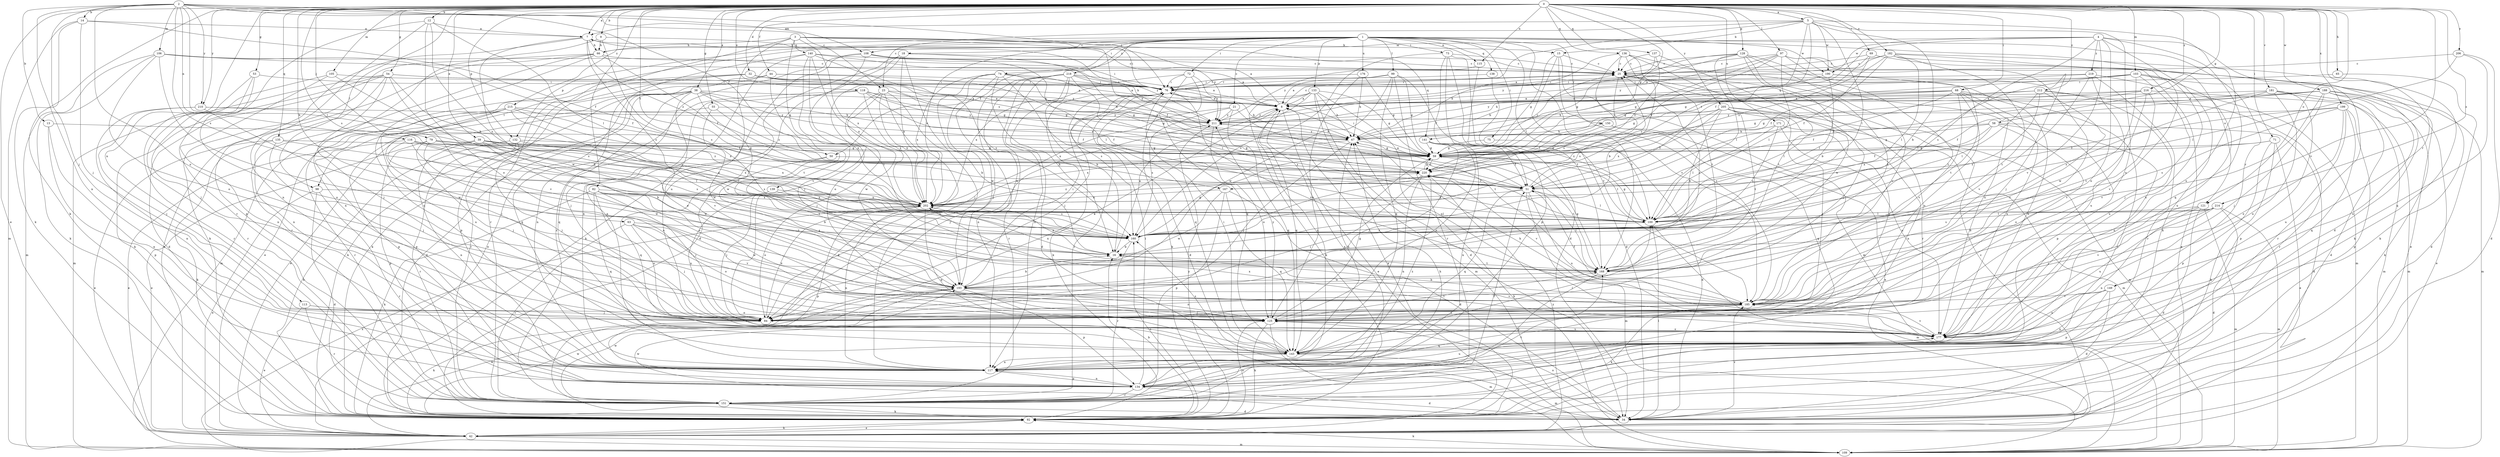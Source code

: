 strict digraph  {
0;
1;
2;
3;
4;
5;
7;
8;
9;
12;
13;
14;
15;
16;
18;
21;
23;
25;
32;
34;
38;
39;
42;
44;
50;
51;
53;
54;
55;
58;
59;
63;
65;
66;
67;
68;
69;
71;
72;
73;
74;
75;
76;
79;
82;
84;
92;
97;
98;
99;
100;
103;
105;
106;
108;
109;
113;
115;
116;
117;
118;
121;
125;
128;
132;
133;
134;
135;
136;
137;
138;
139;
140;
141;
143;
149;
150;
151;
160;
167;
168;
171;
176;
177;
181;
182;
185;
188;
190;
193;
199;
202;
205;
206;
210;
211;
212;
214;
215;
216;
218;
219;
220;
0 -> 5  [label=a];
0 -> 7  [label=a];
0 -> 9  [label=b];
0 -> 12  [label=b];
0 -> 32  [label=d];
0 -> 38  [label=e];
0 -> 39  [label=e];
0 -> 42  [label=e];
0 -> 44  [label=f];
0 -> 53  [label=g];
0 -> 54  [label=g];
0 -> 55  [label=g];
0 -> 58  [label=g];
0 -> 59  [label=g];
0 -> 63  [label=h];
0 -> 65  [label=h];
0 -> 68  [label=i];
0 -> 69  [label=i];
0 -> 71  [label=i];
0 -> 79  [label=j];
0 -> 82  [label=j];
0 -> 92  [label=k];
0 -> 97  [label=l];
0 -> 98  [label=l];
0 -> 103  [label=m];
0 -> 105  [label=m];
0 -> 113  [label=n];
0 -> 115  [label=n];
0 -> 118  [label=o];
0 -> 121  [label=o];
0 -> 128  [label=p];
0 -> 132  [label=p];
0 -> 135  [label=q];
0 -> 136  [label=q];
0 -> 137  [label=q];
0 -> 149  [label=r];
0 -> 160  [label=s];
0 -> 167  [label=t];
0 -> 171  [label=u];
0 -> 181  [label=v];
0 -> 182  [label=v];
0 -> 185  [label=v];
0 -> 188  [label=w];
0 -> 199  [label=x];
0 -> 205  [label=y];
0 -> 206  [label=y];
0 -> 210  [label=y];
0 -> 212  [label=z];
0 -> 214  [label=z];
0 -> 215  [label=z];
0 -> 216  [label=z];
1 -> 18  [label=c];
1 -> 21  [label=c];
1 -> 50  [label=f];
1 -> 66  [label=h];
1 -> 72  [label=i];
1 -> 73  [label=i];
1 -> 74  [label=i];
1 -> 75  [label=i];
1 -> 98  [label=l];
1 -> 99  [label=l];
1 -> 100  [label=l];
1 -> 115  [label=n];
1 -> 121  [label=o];
1 -> 132  [label=p];
1 -> 133  [label=p];
1 -> 138  [label=q];
1 -> 149  [label=r];
1 -> 150  [label=r];
1 -> 176  [label=u];
1 -> 185  [label=v];
1 -> 190  [label=w];
1 -> 202  [label=x];
1 -> 218  [label=z];
2 -> 13  [label=b];
2 -> 14  [label=b];
2 -> 23  [label=c];
2 -> 50  [label=f];
2 -> 76  [label=i];
2 -> 84  [label=j];
2 -> 100  [label=l];
2 -> 106  [label=m];
2 -> 108  [label=m];
2 -> 116  [label=n];
2 -> 117  [label=n];
2 -> 125  [label=o];
2 -> 160  [label=s];
2 -> 210  [label=y];
3 -> 15  [label=b];
3 -> 51  [label=f];
3 -> 66  [label=h];
3 -> 76  [label=i];
3 -> 139  [label=q];
3 -> 140  [label=q];
3 -> 141  [label=q];
3 -> 151  [label=r];
3 -> 177  [label=u];
3 -> 202  [label=x];
4 -> 34  [label=d];
4 -> 92  [label=k];
4 -> 108  [label=m];
4 -> 125  [label=o];
4 -> 141  [label=q];
4 -> 143  [label=q];
4 -> 160  [label=s];
4 -> 185  [label=v];
4 -> 190  [label=w];
4 -> 219  [label=z];
5 -> 7  [label=a];
5 -> 15  [label=b];
5 -> 16  [label=b];
5 -> 23  [label=c];
5 -> 51  [label=f];
5 -> 76  [label=i];
5 -> 100  [label=l];
5 -> 125  [label=o];
5 -> 167  [label=t];
5 -> 177  [label=u];
5 -> 190  [label=w];
7 -> 66  [label=h];
7 -> 134  [label=p];
7 -> 160  [label=s];
7 -> 193  [label=w];
7 -> 211  [label=y];
7 -> 220  [label=z];
8 -> 7  [label=a];
8 -> 25  [label=c];
8 -> 42  [label=e];
8 -> 143  [label=q];
8 -> 211  [label=y];
9 -> 66  [label=h];
9 -> 67  [label=h];
9 -> 117  [label=n];
9 -> 160  [label=s];
12 -> 7  [label=a];
12 -> 100  [label=l];
12 -> 117  [label=n];
12 -> 125  [label=o];
12 -> 151  [label=r];
12 -> 160  [label=s];
13 -> 67  [label=h];
13 -> 117  [label=n];
13 -> 134  [label=p];
14 -> 7  [label=a];
14 -> 51  [label=f];
14 -> 84  [label=j];
14 -> 92  [label=k];
14 -> 109  [label=m];
15 -> 25  [label=c];
15 -> 59  [label=g];
15 -> 109  [label=m];
15 -> 168  [label=t];
15 -> 185  [label=v];
16 -> 8  [label=a];
16 -> 168  [label=t];
16 -> 202  [label=x];
18 -> 25  [label=c];
18 -> 34  [label=d];
18 -> 84  [label=j];
18 -> 92  [label=k];
18 -> 117  [label=n];
18 -> 202  [label=x];
18 -> 220  [label=z];
21 -> 143  [label=q];
21 -> 160  [label=s];
21 -> 168  [label=t];
21 -> 202  [label=x];
21 -> 211  [label=y];
23 -> 8  [label=a];
23 -> 16  [label=b];
23 -> 34  [label=d];
23 -> 59  [label=g];
23 -> 84  [label=j];
23 -> 193  [label=w];
23 -> 202  [label=x];
25 -> 76  [label=i];
25 -> 84  [label=j];
25 -> 151  [label=r];
25 -> 160  [label=s];
32 -> 8  [label=a];
32 -> 42  [label=e];
32 -> 59  [label=g];
32 -> 76  [label=i];
32 -> 109  [label=m];
32 -> 134  [label=p];
32 -> 211  [label=y];
34 -> 100  [label=l];
34 -> 125  [label=o];
34 -> 185  [label=v];
34 -> 193  [label=w];
38 -> 8  [label=a];
38 -> 34  [label=d];
38 -> 42  [label=e];
38 -> 51  [label=f];
38 -> 67  [label=h];
38 -> 92  [label=k];
38 -> 125  [label=o];
38 -> 143  [label=q];
38 -> 151  [label=r];
38 -> 193  [label=w];
38 -> 202  [label=x];
39 -> 59  [label=g];
39 -> 117  [label=n];
39 -> 125  [label=o];
39 -> 134  [label=p];
39 -> 193  [label=w];
39 -> 202  [label=x];
39 -> 220  [label=z];
42 -> 25  [label=c];
42 -> 92  [label=k];
42 -> 109  [label=m];
42 -> 193  [label=w];
42 -> 220  [label=z];
44 -> 59  [label=g];
44 -> 76  [label=i];
44 -> 92  [label=k];
44 -> 117  [label=n];
44 -> 168  [label=t];
50 -> 143  [label=q];
50 -> 168  [label=t];
50 -> 220  [label=z];
51 -> 8  [label=a];
51 -> 25  [label=c];
51 -> 100  [label=l];
51 -> 109  [label=m];
51 -> 143  [label=q];
51 -> 168  [label=t];
51 -> 177  [label=u];
51 -> 202  [label=x];
53 -> 76  [label=i];
53 -> 84  [label=j];
53 -> 125  [label=o];
53 -> 151  [label=r];
54 -> 34  [label=d];
54 -> 59  [label=g];
54 -> 76  [label=i];
54 -> 84  [label=j];
54 -> 92  [label=k];
54 -> 109  [label=m];
54 -> 117  [label=n];
54 -> 160  [label=s];
54 -> 185  [label=v];
55 -> 134  [label=p];
55 -> 193  [label=w];
55 -> 211  [label=y];
55 -> 220  [label=z];
58 -> 34  [label=d];
58 -> 51  [label=f];
58 -> 59  [label=g];
58 -> 67  [label=h];
58 -> 125  [label=o];
58 -> 177  [label=u];
58 -> 202  [label=x];
59 -> 25  [label=c];
59 -> 76  [label=i];
59 -> 100  [label=l];
59 -> 168  [label=t];
59 -> 220  [label=z];
63 -> 84  [label=j];
63 -> 125  [label=o];
63 -> 151  [label=r];
63 -> 160  [label=s];
63 -> 185  [label=v];
63 -> 193  [label=w];
65 -> 34  [label=d];
65 -> 76  [label=i];
66 -> 25  [label=c];
66 -> 42  [label=e];
66 -> 51  [label=f];
66 -> 92  [label=k];
66 -> 143  [label=q];
66 -> 151  [label=r];
67 -> 59  [label=g];
67 -> 84  [label=j];
67 -> 202  [label=x];
67 -> 211  [label=y];
68 -> 8  [label=a];
68 -> 67  [label=h];
68 -> 100  [label=l];
68 -> 125  [label=o];
68 -> 134  [label=p];
68 -> 151  [label=r];
68 -> 177  [label=u];
68 -> 185  [label=v];
68 -> 211  [label=y];
69 -> 25  [label=c];
69 -> 51  [label=f];
69 -> 59  [label=g];
69 -> 92  [label=k];
71 -> 42  [label=e];
71 -> 59  [label=g];
71 -> 92  [label=k];
71 -> 134  [label=p];
71 -> 220  [label=z];
72 -> 76  [label=i];
72 -> 92  [label=k];
72 -> 143  [label=q];
72 -> 202  [label=x];
72 -> 211  [label=y];
73 -> 25  [label=c];
73 -> 34  [label=d];
73 -> 51  [label=f];
73 -> 134  [label=p];
73 -> 160  [label=s];
73 -> 185  [label=v];
74 -> 8  [label=a];
74 -> 16  [label=b];
74 -> 67  [label=h];
74 -> 76  [label=i];
74 -> 84  [label=j];
74 -> 117  [label=n];
74 -> 160  [label=s];
74 -> 193  [label=w];
74 -> 202  [label=x];
75 -> 34  [label=d];
75 -> 59  [label=g];
76 -> 8  [label=a];
76 -> 34  [label=d];
76 -> 67  [label=h];
76 -> 92  [label=k];
76 -> 143  [label=q];
76 -> 185  [label=v];
79 -> 42  [label=e];
79 -> 59  [label=g];
79 -> 84  [label=j];
79 -> 125  [label=o];
79 -> 160  [label=s];
79 -> 202  [label=x];
82 -> 16  [label=b];
82 -> 84  [label=j];
82 -> 92  [label=k];
82 -> 125  [label=o];
82 -> 143  [label=q];
82 -> 168  [label=t];
82 -> 177  [label=u];
82 -> 202  [label=x];
84 -> 8  [label=a];
84 -> 92  [label=k];
84 -> 202  [label=x];
92 -> 8  [label=a];
92 -> 16  [label=b];
92 -> 42  [label=e];
92 -> 125  [label=o];
92 -> 160  [label=s];
92 -> 193  [label=w];
92 -> 211  [label=y];
97 -> 25  [label=c];
97 -> 42  [label=e];
97 -> 59  [label=g];
97 -> 84  [label=j];
97 -> 100  [label=l];
97 -> 168  [label=t];
97 -> 211  [label=y];
97 -> 220  [label=z];
98 -> 34  [label=d];
98 -> 42  [label=e];
98 -> 151  [label=r];
98 -> 202  [label=x];
99 -> 8  [label=a];
99 -> 59  [label=g];
99 -> 76  [label=i];
99 -> 100  [label=l];
99 -> 143  [label=q];
99 -> 151  [label=r];
99 -> 193  [label=w];
100 -> 59  [label=g];
100 -> 109  [label=m];
100 -> 160  [label=s];
103 -> 59  [label=g];
103 -> 76  [label=i];
103 -> 84  [label=j];
103 -> 100  [label=l];
103 -> 151  [label=r];
103 -> 177  [label=u];
103 -> 185  [label=v];
103 -> 193  [label=w];
105 -> 16  [label=b];
105 -> 76  [label=i];
105 -> 117  [label=n];
105 -> 151  [label=r];
106 -> 8  [label=a];
106 -> 25  [label=c];
106 -> 51  [label=f];
106 -> 92  [label=k];
106 -> 109  [label=m];
106 -> 125  [label=o];
106 -> 185  [label=v];
108 -> 25  [label=c];
108 -> 76  [label=i];
108 -> 100  [label=l];
108 -> 117  [label=n];
108 -> 125  [label=o];
108 -> 151  [label=r];
109 -> 67  [label=h];
109 -> 92  [label=k];
109 -> 202  [label=x];
113 -> 42  [label=e];
113 -> 84  [label=j];
113 -> 125  [label=o];
113 -> 151  [label=r];
115 -> 168  [label=t];
115 -> 211  [label=y];
116 -> 16  [label=b];
116 -> 42  [label=e];
116 -> 59  [label=g];
116 -> 100  [label=l];
116 -> 193  [label=w];
116 -> 202  [label=x];
117 -> 134  [label=p];
117 -> 177  [label=u];
117 -> 220  [label=z];
118 -> 8  [label=a];
118 -> 51  [label=f];
118 -> 84  [label=j];
118 -> 143  [label=q];
118 -> 202  [label=x];
118 -> 211  [label=y];
118 -> 220  [label=z];
121 -> 34  [label=d];
121 -> 84  [label=j];
121 -> 100  [label=l];
121 -> 109  [label=m];
121 -> 117  [label=n];
125 -> 59  [label=g];
125 -> 92  [label=k];
125 -> 109  [label=m];
125 -> 168  [label=t];
125 -> 177  [label=u];
125 -> 211  [label=y];
128 -> 8  [label=a];
128 -> 16  [label=b];
128 -> 25  [label=c];
128 -> 100  [label=l];
128 -> 117  [label=n];
128 -> 168  [label=t];
128 -> 185  [label=v];
128 -> 211  [label=y];
132 -> 59  [label=g];
132 -> 84  [label=j];
132 -> 92  [label=k];
132 -> 151  [label=r];
132 -> 160  [label=s];
133 -> 8  [label=a];
133 -> 34  [label=d];
133 -> 59  [label=g];
133 -> 67  [label=h];
133 -> 84  [label=j];
133 -> 92  [label=k];
133 -> 109  [label=m];
133 -> 117  [label=n];
133 -> 177  [label=u];
134 -> 8  [label=a];
134 -> 34  [label=d];
134 -> 76  [label=i];
134 -> 117  [label=n];
134 -> 151  [label=r];
135 -> 42  [label=e];
135 -> 59  [label=g];
135 -> 84  [label=j];
135 -> 92  [label=k];
135 -> 100  [label=l];
136 -> 16  [label=b];
136 -> 25  [label=c];
136 -> 67  [label=h];
136 -> 160  [label=s];
136 -> 168  [label=t];
136 -> 177  [label=u];
136 -> 193  [label=w];
137 -> 25  [label=c];
137 -> 59  [label=g];
137 -> 168  [label=t];
137 -> 220  [label=z];
138 -> 34  [label=d];
138 -> 76  [label=i];
139 -> 84  [label=j];
139 -> 160  [label=s];
139 -> 177  [label=u];
139 -> 202  [label=x];
140 -> 25  [label=c];
140 -> 42  [label=e];
140 -> 117  [label=n];
140 -> 160  [label=s];
140 -> 168  [label=t];
140 -> 185  [label=v];
140 -> 202  [label=x];
140 -> 211  [label=y];
141 -> 51  [label=f];
141 -> 59  [label=g];
141 -> 84  [label=j];
141 -> 117  [label=n];
141 -> 125  [label=o];
143 -> 67  [label=h];
143 -> 76  [label=i];
143 -> 100  [label=l];
143 -> 109  [label=m];
143 -> 117  [label=n];
143 -> 160  [label=s];
149 -> 34  [label=d];
149 -> 117  [label=n];
149 -> 134  [label=p];
149 -> 177  [label=u];
149 -> 185  [label=v];
150 -> 42  [label=e];
150 -> 67  [label=h];
150 -> 143  [label=q];
150 -> 220  [label=z];
151 -> 34  [label=d];
151 -> 51  [label=f];
151 -> 67  [label=h];
151 -> 76  [label=i];
151 -> 92  [label=k];
151 -> 168  [label=t];
151 -> 193  [label=w];
160 -> 16  [label=b];
160 -> 59  [label=g];
160 -> 151  [label=r];
167 -> 34  [label=d];
167 -> 134  [label=p];
167 -> 143  [label=q];
167 -> 193  [label=w];
167 -> 202  [label=x];
168 -> 25  [label=c];
168 -> 59  [label=g];
168 -> 134  [label=p];
168 -> 193  [label=w];
168 -> 202  [label=x];
171 -> 67  [label=h];
171 -> 100  [label=l];
171 -> 109  [label=m];
171 -> 160  [label=s];
171 -> 177  [label=u];
176 -> 59  [label=g];
176 -> 67  [label=h];
176 -> 76  [label=i];
176 -> 125  [label=o];
177 -> 67  [label=h];
177 -> 125  [label=o];
177 -> 143  [label=q];
177 -> 185  [label=v];
177 -> 202  [label=x];
181 -> 8  [label=a];
181 -> 34  [label=d];
181 -> 59  [label=g];
181 -> 109  [label=m];
181 -> 134  [label=p];
181 -> 160  [label=s];
181 -> 177  [label=u];
182 -> 8  [label=a];
182 -> 25  [label=c];
182 -> 42  [label=e];
182 -> 51  [label=f];
182 -> 92  [label=k];
182 -> 100  [label=l];
182 -> 168  [label=t];
182 -> 177  [label=u];
182 -> 220  [label=z];
185 -> 16  [label=b];
185 -> 51  [label=f];
185 -> 84  [label=j];
185 -> 92  [label=k];
185 -> 125  [label=o];
188 -> 8  [label=a];
188 -> 42  [label=e];
188 -> 51  [label=f];
188 -> 67  [label=h];
188 -> 84  [label=j];
188 -> 92  [label=k];
188 -> 109  [label=m];
188 -> 177  [label=u];
188 -> 185  [label=v];
190 -> 67  [label=h];
190 -> 76  [label=i];
190 -> 84  [label=j];
190 -> 100  [label=l];
190 -> 168  [label=t];
193 -> 16  [label=b];
193 -> 76  [label=i];
193 -> 125  [label=o];
193 -> 134  [label=p];
193 -> 185  [label=v];
199 -> 51  [label=f];
199 -> 125  [label=o];
199 -> 134  [label=p];
199 -> 143  [label=q];
199 -> 160  [label=s];
199 -> 177  [label=u];
199 -> 211  [label=y];
202 -> 100  [label=l];
202 -> 117  [label=n];
202 -> 134  [label=p];
202 -> 143  [label=q];
202 -> 220  [label=z];
205 -> 16  [label=b];
205 -> 51  [label=f];
205 -> 67  [label=h];
205 -> 84  [label=j];
205 -> 109  [label=m];
205 -> 117  [label=n];
205 -> 125  [label=o];
205 -> 168  [label=t];
205 -> 202  [label=x];
205 -> 211  [label=y];
206 -> 25  [label=c];
206 -> 34  [label=d];
206 -> 100  [label=l];
206 -> 143  [label=q];
210 -> 84  [label=j];
210 -> 100  [label=l];
210 -> 117  [label=n];
210 -> 193  [label=w];
210 -> 211  [label=y];
211 -> 67  [label=h];
211 -> 84  [label=j];
211 -> 125  [label=o];
212 -> 8  [label=a];
212 -> 59  [label=g];
212 -> 100  [label=l];
212 -> 151  [label=r];
212 -> 160  [label=s];
212 -> 177  [label=u];
212 -> 185  [label=v];
214 -> 16  [label=b];
214 -> 34  [label=d];
214 -> 100  [label=l];
214 -> 109  [label=m];
214 -> 160  [label=s];
214 -> 177  [label=u];
214 -> 185  [label=v];
215 -> 51  [label=f];
215 -> 84  [label=j];
215 -> 134  [label=p];
215 -> 151  [label=r];
215 -> 177  [label=u];
215 -> 185  [label=v];
215 -> 202  [label=x];
215 -> 211  [label=y];
216 -> 8  [label=a];
216 -> 51  [label=f];
216 -> 59  [label=g];
216 -> 109  [label=m];
216 -> 168  [label=t];
216 -> 185  [label=v];
218 -> 8  [label=a];
218 -> 16  [label=b];
218 -> 34  [label=d];
218 -> 76  [label=i];
218 -> 84  [label=j];
218 -> 100  [label=l];
218 -> 117  [label=n];
218 -> 151  [label=r];
218 -> 193  [label=w];
218 -> 211  [label=y];
219 -> 76  [label=i];
219 -> 109  [label=m];
219 -> 151  [label=r];
219 -> 177  [label=u];
219 -> 185  [label=v];
219 -> 211  [label=y];
220 -> 51  [label=f];
220 -> 59  [label=g];
220 -> 84  [label=j];
220 -> 100  [label=l];
220 -> 117  [label=n];
220 -> 185  [label=v];
}
